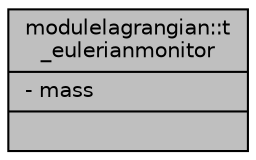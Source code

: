 digraph "modulelagrangian::t_eulerianmonitor"
{
 // LATEX_PDF_SIZE
  edge [fontname="Helvetica",fontsize="10",labelfontname="Helvetica",labelfontsize="10"];
  node [fontname="Helvetica",fontsize="10",shape=record];
  Node1 [label="{modulelagrangian::t\l_eulerianmonitor\n|- mass\l|}",height=0.2,width=0.4,color="black", fillcolor="grey75", style="filled", fontcolor="black",tooltip=" "];
}
